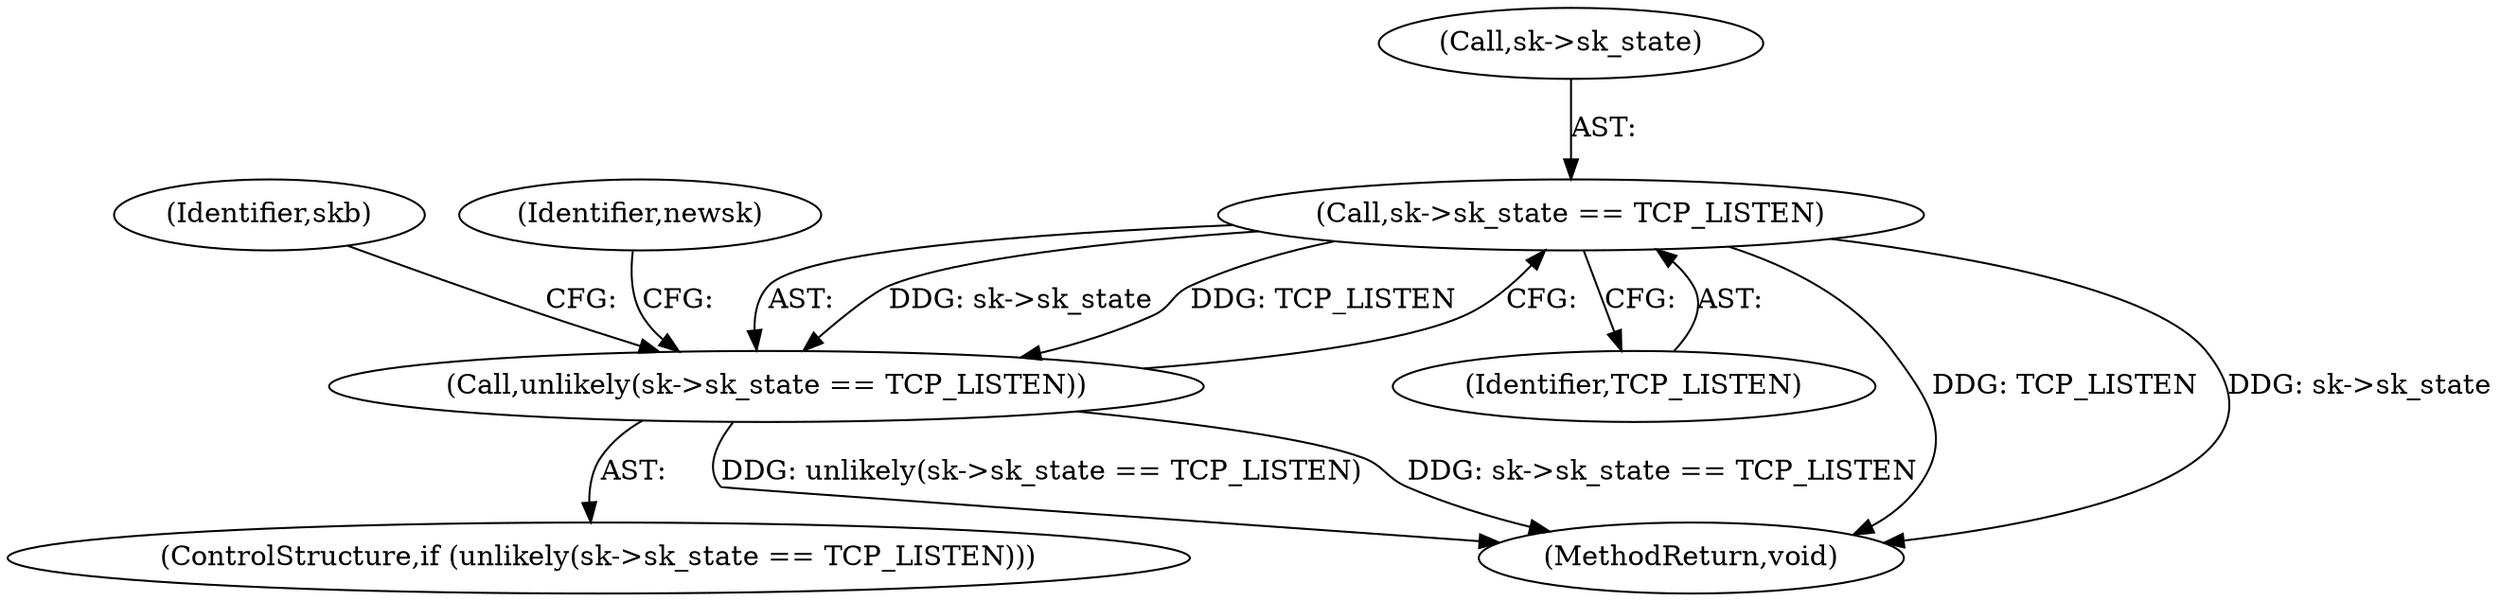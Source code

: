digraph "0_linux_8b74d439e1697110c5e5c600643e823eb1dd0762@pointer" {
"1000147" [label="(Call,sk->sk_state == TCP_LISTEN)"];
"1000146" [label="(Call,unlikely(sk->sk_state == TCP_LISTEN))"];
"1000151" [label="(Identifier,TCP_LISTEN)"];
"1000148" [label="(Call,sk->sk_state)"];
"1000147" [label="(Call,sk->sk_state == TCP_LISTEN)"];
"1000145" [label="(ControlStructure,if (unlikely(sk->sk_state == TCP_LISTEN)))"];
"1000175" [label="(Identifier,skb)"];
"1000225" [label="(MethodReturn,void)"];
"1000155" [label="(Identifier,newsk)"];
"1000146" [label="(Call,unlikely(sk->sk_state == TCP_LISTEN))"];
"1000147" -> "1000146"  [label="AST: "];
"1000147" -> "1000151"  [label="CFG: "];
"1000148" -> "1000147"  [label="AST: "];
"1000151" -> "1000147"  [label="AST: "];
"1000146" -> "1000147"  [label="CFG: "];
"1000147" -> "1000225"  [label="DDG: TCP_LISTEN"];
"1000147" -> "1000225"  [label="DDG: sk->sk_state"];
"1000147" -> "1000146"  [label="DDG: sk->sk_state"];
"1000147" -> "1000146"  [label="DDG: TCP_LISTEN"];
"1000146" -> "1000145"  [label="AST: "];
"1000155" -> "1000146"  [label="CFG: "];
"1000175" -> "1000146"  [label="CFG: "];
"1000146" -> "1000225"  [label="DDG: unlikely(sk->sk_state == TCP_LISTEN)"];
"1000146" -> "1000225"  [label="DDG: sk->sk_state == TCP_LISTEN"];
}

